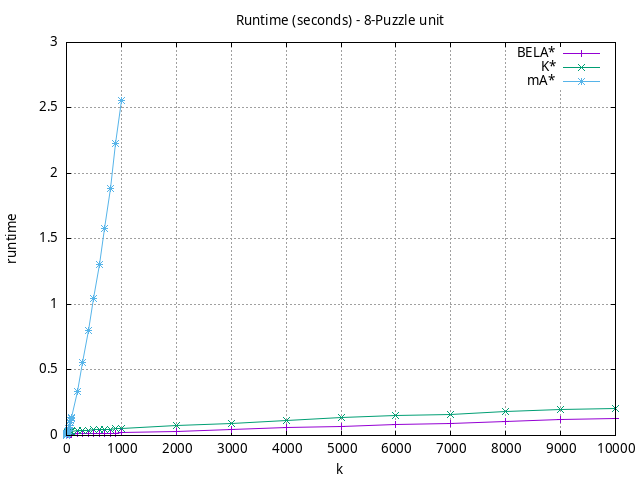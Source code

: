 #!/usr/bin/gnuplot
# -*- coding: utf-8 -*-
#
# results/n-puzzle/unit/8/8puzzle.heuristic.runtime.gnuplot
#
# Started on 12/09/2023 19:56:15
# Author: Carlos Linares López
set grid
set xlabel "k"
set ylabel "runtime"

set title "Runtime (seconds) - 8-Puzzle unit"

set terminal png enhanced font "Ariel,10"
set output '8puzzle.heuristic.runtime.png'

plot "-" title "BELA*"      with linesp, "-" title "K*"      with linesp, "-" title "mA*"      with linesp

	1 0.00252573748
	2 0.0030955707599999997
	3 0.0034450252799999993
	4 0.0036469359200000007
	5 0.0036841426900000003
	6 0.00386406937
	7 0.003939182770000001
	8 0.004043243639999999
	9 0.00409599648
	10 0.00420155828
	20 0.0046698407499999985
	30 0.00509794902
	40 0.005670828120000002
	50 0.006367957980000001
	60 0.006974836500000001
	70 0.007454782900000001
	80 0.008248930100000001
	90 0.0084762858
	100 0.0091496804
	200 0.011630461299999999
	300 0.013516956299999999
	400 0.0150951881
	500 0.0163283402
	600 0.017588926999999997
	700 0.0183431283
	800 0.018435672599999998
	900 0.018982494399999997
	1000 0.019672478600000005
	2000 0.032995775
	3000 0.045062876999999994
	4000 0.057898634
	5000 0.07110854500000001
	6000 0.083166686
	7000 0.09426588600000001
	8000 0.106225125
	9000 0.11861881899999999
	10000 0.129874549
end
	1 0.0072917978299999985
	2 0.01187706446
	3 0.015078739879999999
	4 0.015848729
	5 0.016823227
	6 0.0173850267
	7 0.0175110391
	8 0.0181452668
	9 0.0183609357
	10 0.01799796
	20 0.019915848200000003
	30 0.0201897703
	40 0.020654743500000003
	50 0.022289485900000003
	60 0.0251249571
	70 0.027085311299999998
	80 0.027408977400000003
	90 0.0281442847
	100 0.0281510139
	200 0.0380913892
	300 0.0394281473
	400 0.04130272969999999
	500 0.0431808442
	600 0.045802131100000004
	700 0.047251025999999995
	800 0.049110006
	900 0.05287882
	1000 0.05177409700000001
	2000 0.07519244
	3000 0.09371671500000002
	4000 0.11334518899999999
	5000 0.13411319800000002
	6000 0.149822443
	7000 0.16379635199999998
	8000 0.17947308499999998
	9000 0.19468191
	10000 0.20924714000000003
end
	1 0.00241693285
	2 0.00441127522
	3 0.006288207550000001
	4 0.007785071890000002
	5 0.009287823010000003
	6 0.010698128260000002
	7 0.01223549602
	8 0.013935438550000002
	9 0.015240291769999999
	10 0.016882521109999996
	20 0.02999876605
	30 0.04106292621
	40 0.05030031599999999
	50 0.06199165069999999
	60 0.0767731636
	70 0.09726016690000001
	80 0.11098400399999997
	90 0.1261069138
	100 0.1404279156
	200 0.33463818500000003
	300 0.5599501929999999
	400 0.8034413350000003
	500 1.047862151
	600 1.308369859
	700 1.5801541550000002
	800 1.8834377389999997
	900 2.2267969340000002
	1000 2.5606662410000003
end
